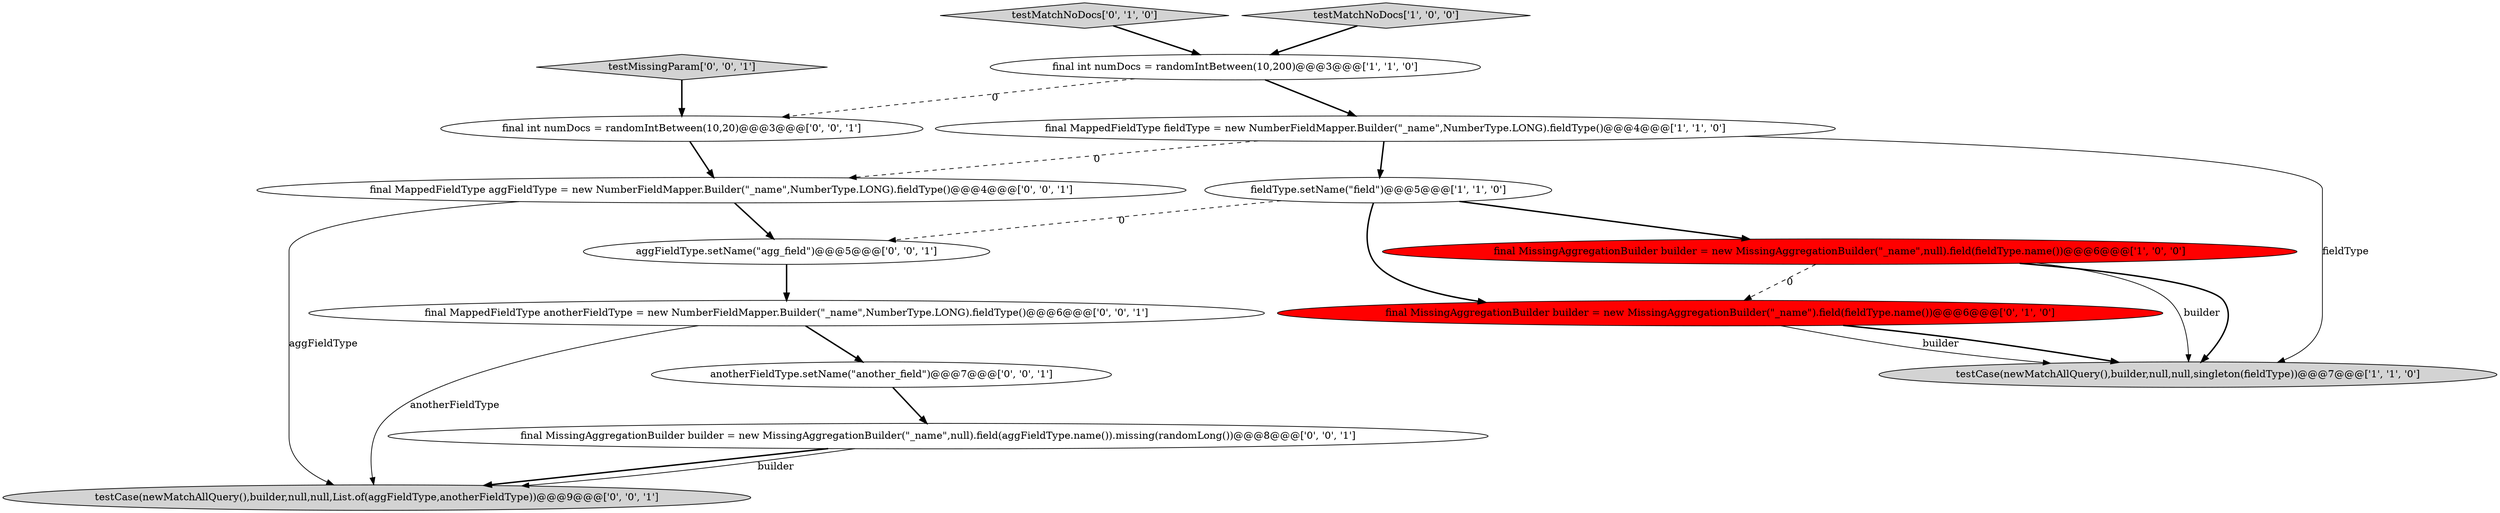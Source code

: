 digraph {
15 [style = filled, label = "testCase(newMatchAllQuery(),builder,null,null,List.of(aggFieldType,anotherFieldType))@@@9@@@['0', '0', '1']", fillcolor = lightgray, shape = ellipse image = "AAA0AAABBB3BBB"];
6 [style = filled, label = "testMatchNoDocs['0', '1', '0']", fillcolor = lightgray, shape = diamond image = "AAA0AAABBB2BBB"];
10 [style = filled, label = "final MissingAggregationBuilder builder = new MissingAggregationBuilder(\"_name\",null).field(aggFieldType.name()).missing(randomLong())@@@8@@@['0', '0', '1']", fillcolor = white, shape = ellipse image = "AAA0AAABBB3BBB"];
14 [style = filled, label = "testMissingParam['0', '0', '1']", fillcolor = lightgray, shape = diamond image = "AAA0AAABBB3BBB"];
9 [style = filled, label = "anotherFieldType.setName(\"another_field\")@@@7@@@['0', '0', '1']", fillcolor = white, shape = ellipse image = "AAA0AAABBB3BBB"];
5 [style = filled, label = "testMatchNoDocs['1', '0', '0']", fillcolor = lightgray, shape = diamond image = "AAA0AAABBB1BBB"];
4 [style = filled, label = "final int numDocs = randomIntBetween(10,200)@@@3@@@['1', '1', '0']", fillcolor = white, shape = ellipse image = "AAA0AAABBB1BBB"];
13 [style = filled, label = "final MappedFieldType anotherFieldType = new NumberFieldMapper.Builder(\"_name\",NumberType.LONG).fieldType()@@@6@@@['0', '0', '1']", fillcolor = white, shape = ellipse image = "AAA0AAABBB3BBB"];
11 [style = filled, label = "final MappedFieldType aggFieldType = new NumberFieldMapper.Builder(\"_name\",NumberType.LONG).fieldType()@@@4@@@['0', '0', '1']", fillcolor = white, shape = ellipse image = "AAA0AAABBB3BBB"];
2 [style = filled, label = "testCase(newMatchAllQuery(),builder,null,null,singleton(fieldType))@@@7@@@['1', '1', '0']", fillcolor = lightgray, shape = ellipse image = "AAA0AAABBB1BBB"];
7 [style = filled, label = "final MissingAggregationBuilder builder = new MissingAggregationBuilder(\"_name\").field(fieldType.name())@@@6@@@['0', '1', '0']", fillcolor = red, shape = ellipse image = "AAA1AAABBB2BBB"];
8 [style = filled, label = "final int numDocs = randomIntBetween(10,20)@@@3@@@['0', '0', '1']", fillcolor = white, shape = ellipse image = "AAA0AAABBB3BBB"];
3 [style = filled, label = "fieldType.setName(\"field\")@@@5@@@['1', '1', '0']", fillcolor = white, shape = ellipse image = "AAA0AAABBB1BBB"];
1 [style = filled, label = "final MappedFieldType fieldType = new NumberFieldMapper.Builder(\"_name\",NumberType.LONG).fieldType()@@@4@@@['1', '1', '0']", fillcolor = white, shape = ellipse image = "AAA0AAABBB1BBB"];
12 [style = filled, label = "aggFieldType.setName(\"agg_field\")@@@5@@@['0', '0', '1']", fillcolor = white, shape = ellipse image = "AAA0AAABBB3BBB"];
0 [style = filled, label = "final MissingAggregationBuilder builder = new MissingAggregationBuilder(\"_name\",null).field(fieldType.name())@@@6@@@['1', '0', '0']", fillcolor = red, shape = ellipse image = "AAA1AAABBB1BBB"];
10->15 [style = bold, label=""];
11->15 [style = solid, label="aggFieldType"];
0->2 [style = solid, label="builder"];
0->2 [style = bold, label=""];
1->3 [style = bold, label=""];
13->15 [style = solid, label="anotherFieldType"];
11->12 [style = bold, label=""];
9->10 [style = bold, label=""];
3->0 [style = bold, label=""];
10->15 [style = solid, label="builder"];
12->13 [style = bold, label=""];
6->4 [style = bold, label=""];
3->12 [style = dashed, label="0"];
7->2 [style = solid, label="builder"];
3->7 [style = bold, label=""];
7->2 [style = bold, label=""];
1->11 [style = dashed, label="0"];
5->4 [style = bold, label=""];
4->8 [style = dashed, label="0"];
4->1 [style = bold, label=""];
14->8 [style = bold, label=""];
13->9 [style = bold, label=""];
0->7 [style = dashed, label="0"];
8->11 [style = bold, label=""];
1->2 [style = solid, label="fieldType"];
}
